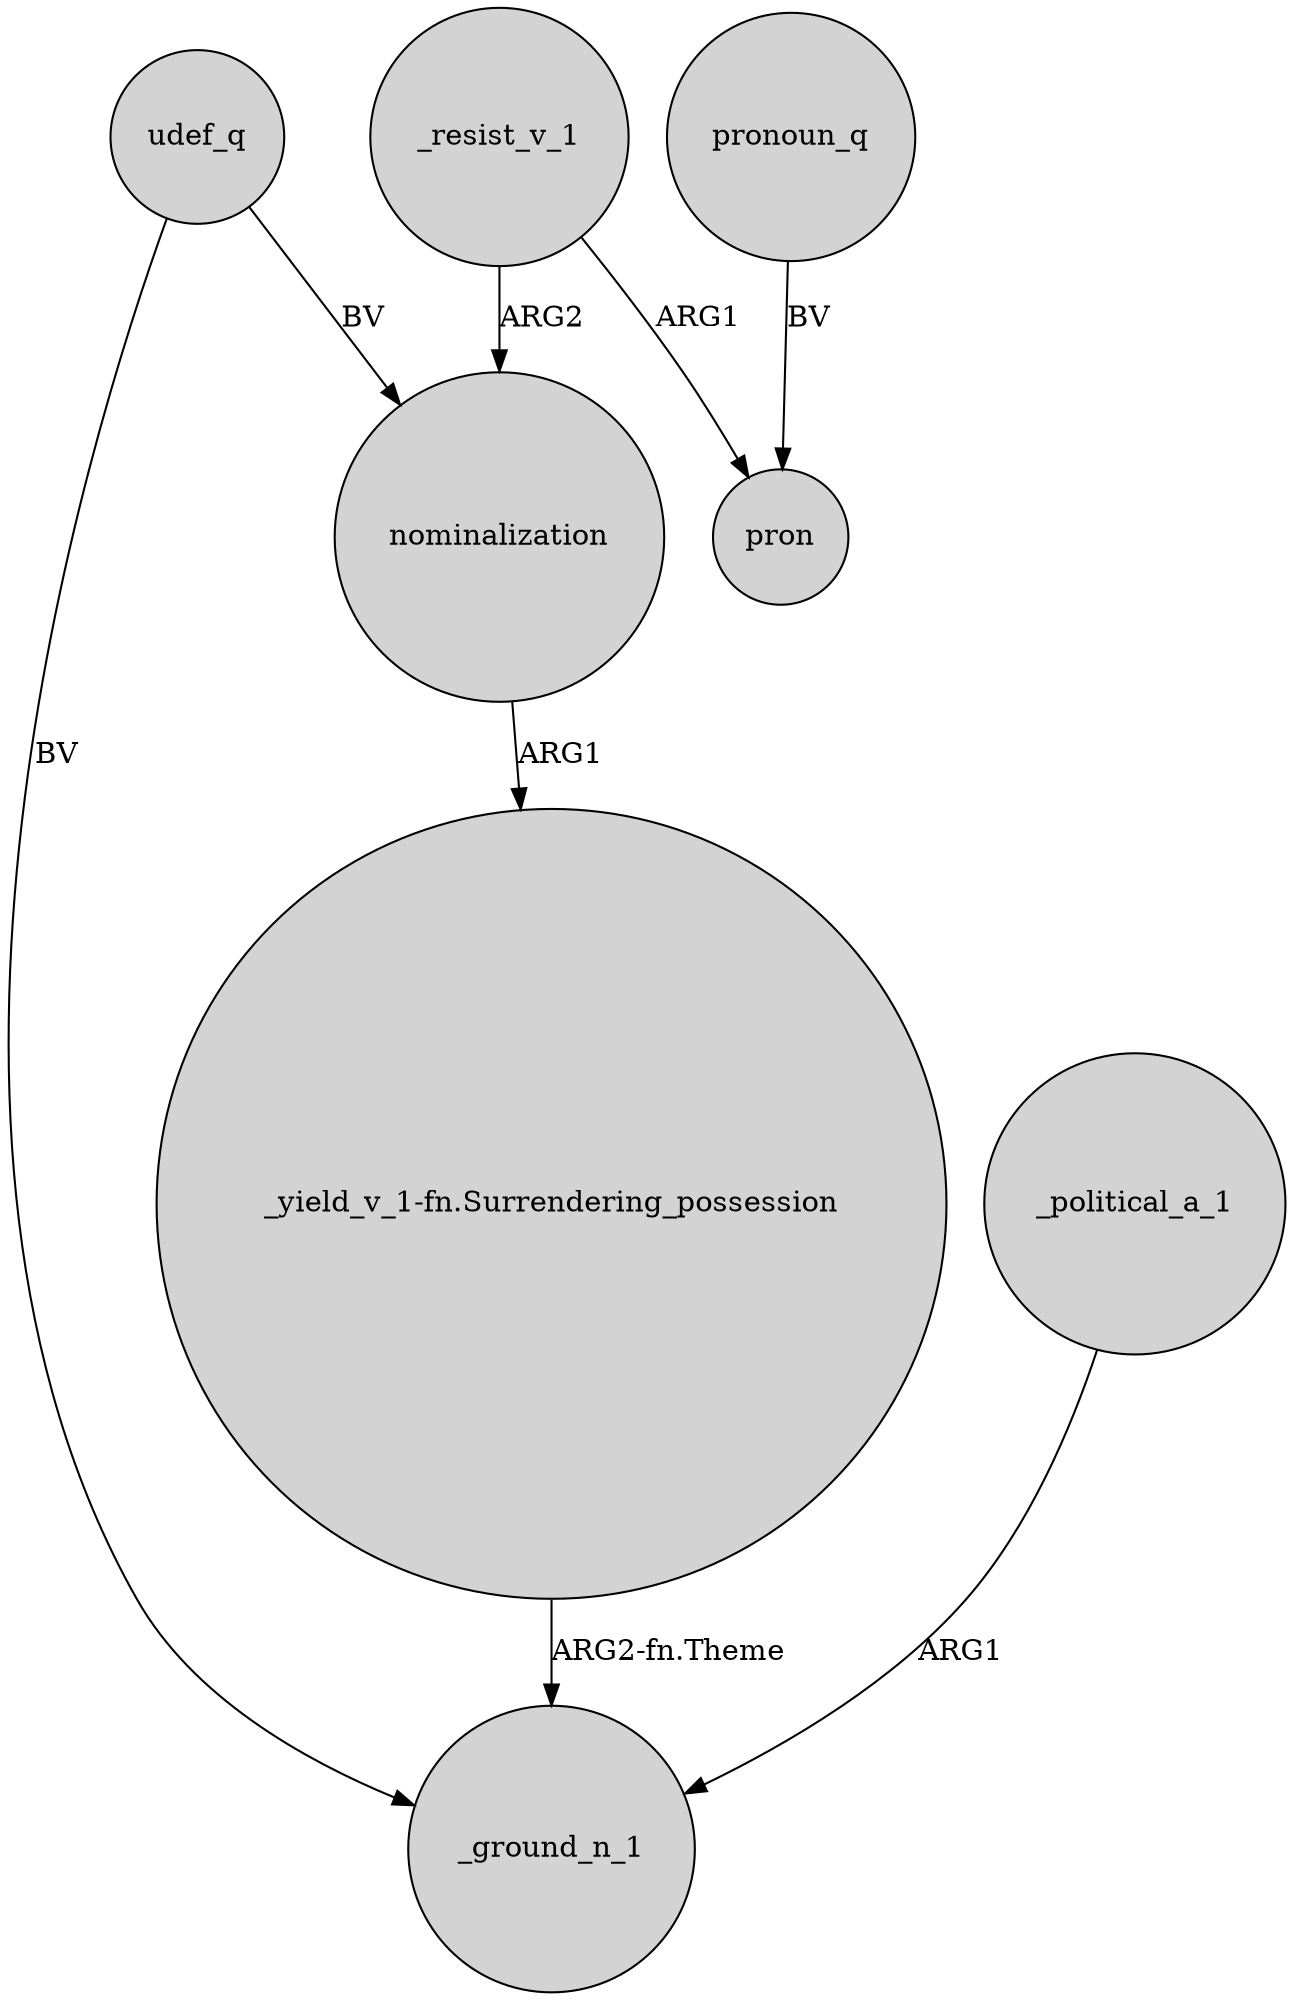 digraph {
	node [shape=circle style=filled]
	nominalization -> "_yield_v_1-fn.Surrendering_possession" [label=ARG1]
	"_yield_v_1-fn.Surrendering_possession" -> _ground_n_1 [label="ARG2-fn.Theme"]
	_resist_v_1 -> nominalization [label=ARG2]
	udef_q -> _ground_n_1 [label=BV]
	_political_a_1 -> _ground_n_1 [label=ARG1]
	udef_q -> nominalization [label=BV]
	_resist_v_1 -> pron [label=ARG1]
	pronoun_q -> pron [label=BV]
}
